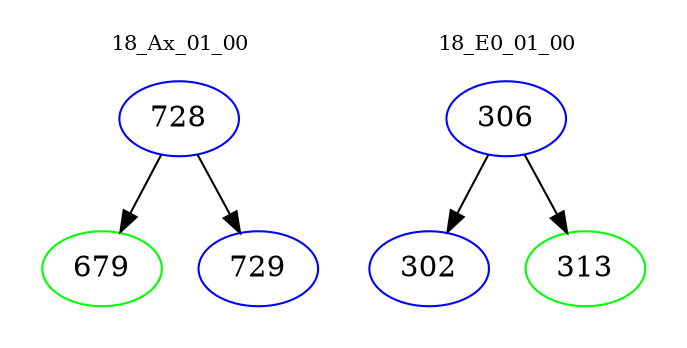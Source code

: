 digraph{
subgraph cluster_0 {
color = white
label = "18_Ax_01_00";
fontsize=10;
T0_728 [label="728", color="blue"]
T0_728 -> T0_679 [color="black"]
T0_679 [label="679", color="green"]
T0_728 -> T0_729 [color="black"]
T0_729 [label="729", color="blue"]
}
subgraph cluster_1 {
color = white
label = "18_E0_01_00";
fontsize=10;
T1_306 [label="306", color="blue"]
T1_306 -> T1_302 [color="black"]
T1_302 [label="302", color="blue"]
T1_306 -> T1_313 [color="black"]
T1_313 [label="313", color="green"]
}
}
